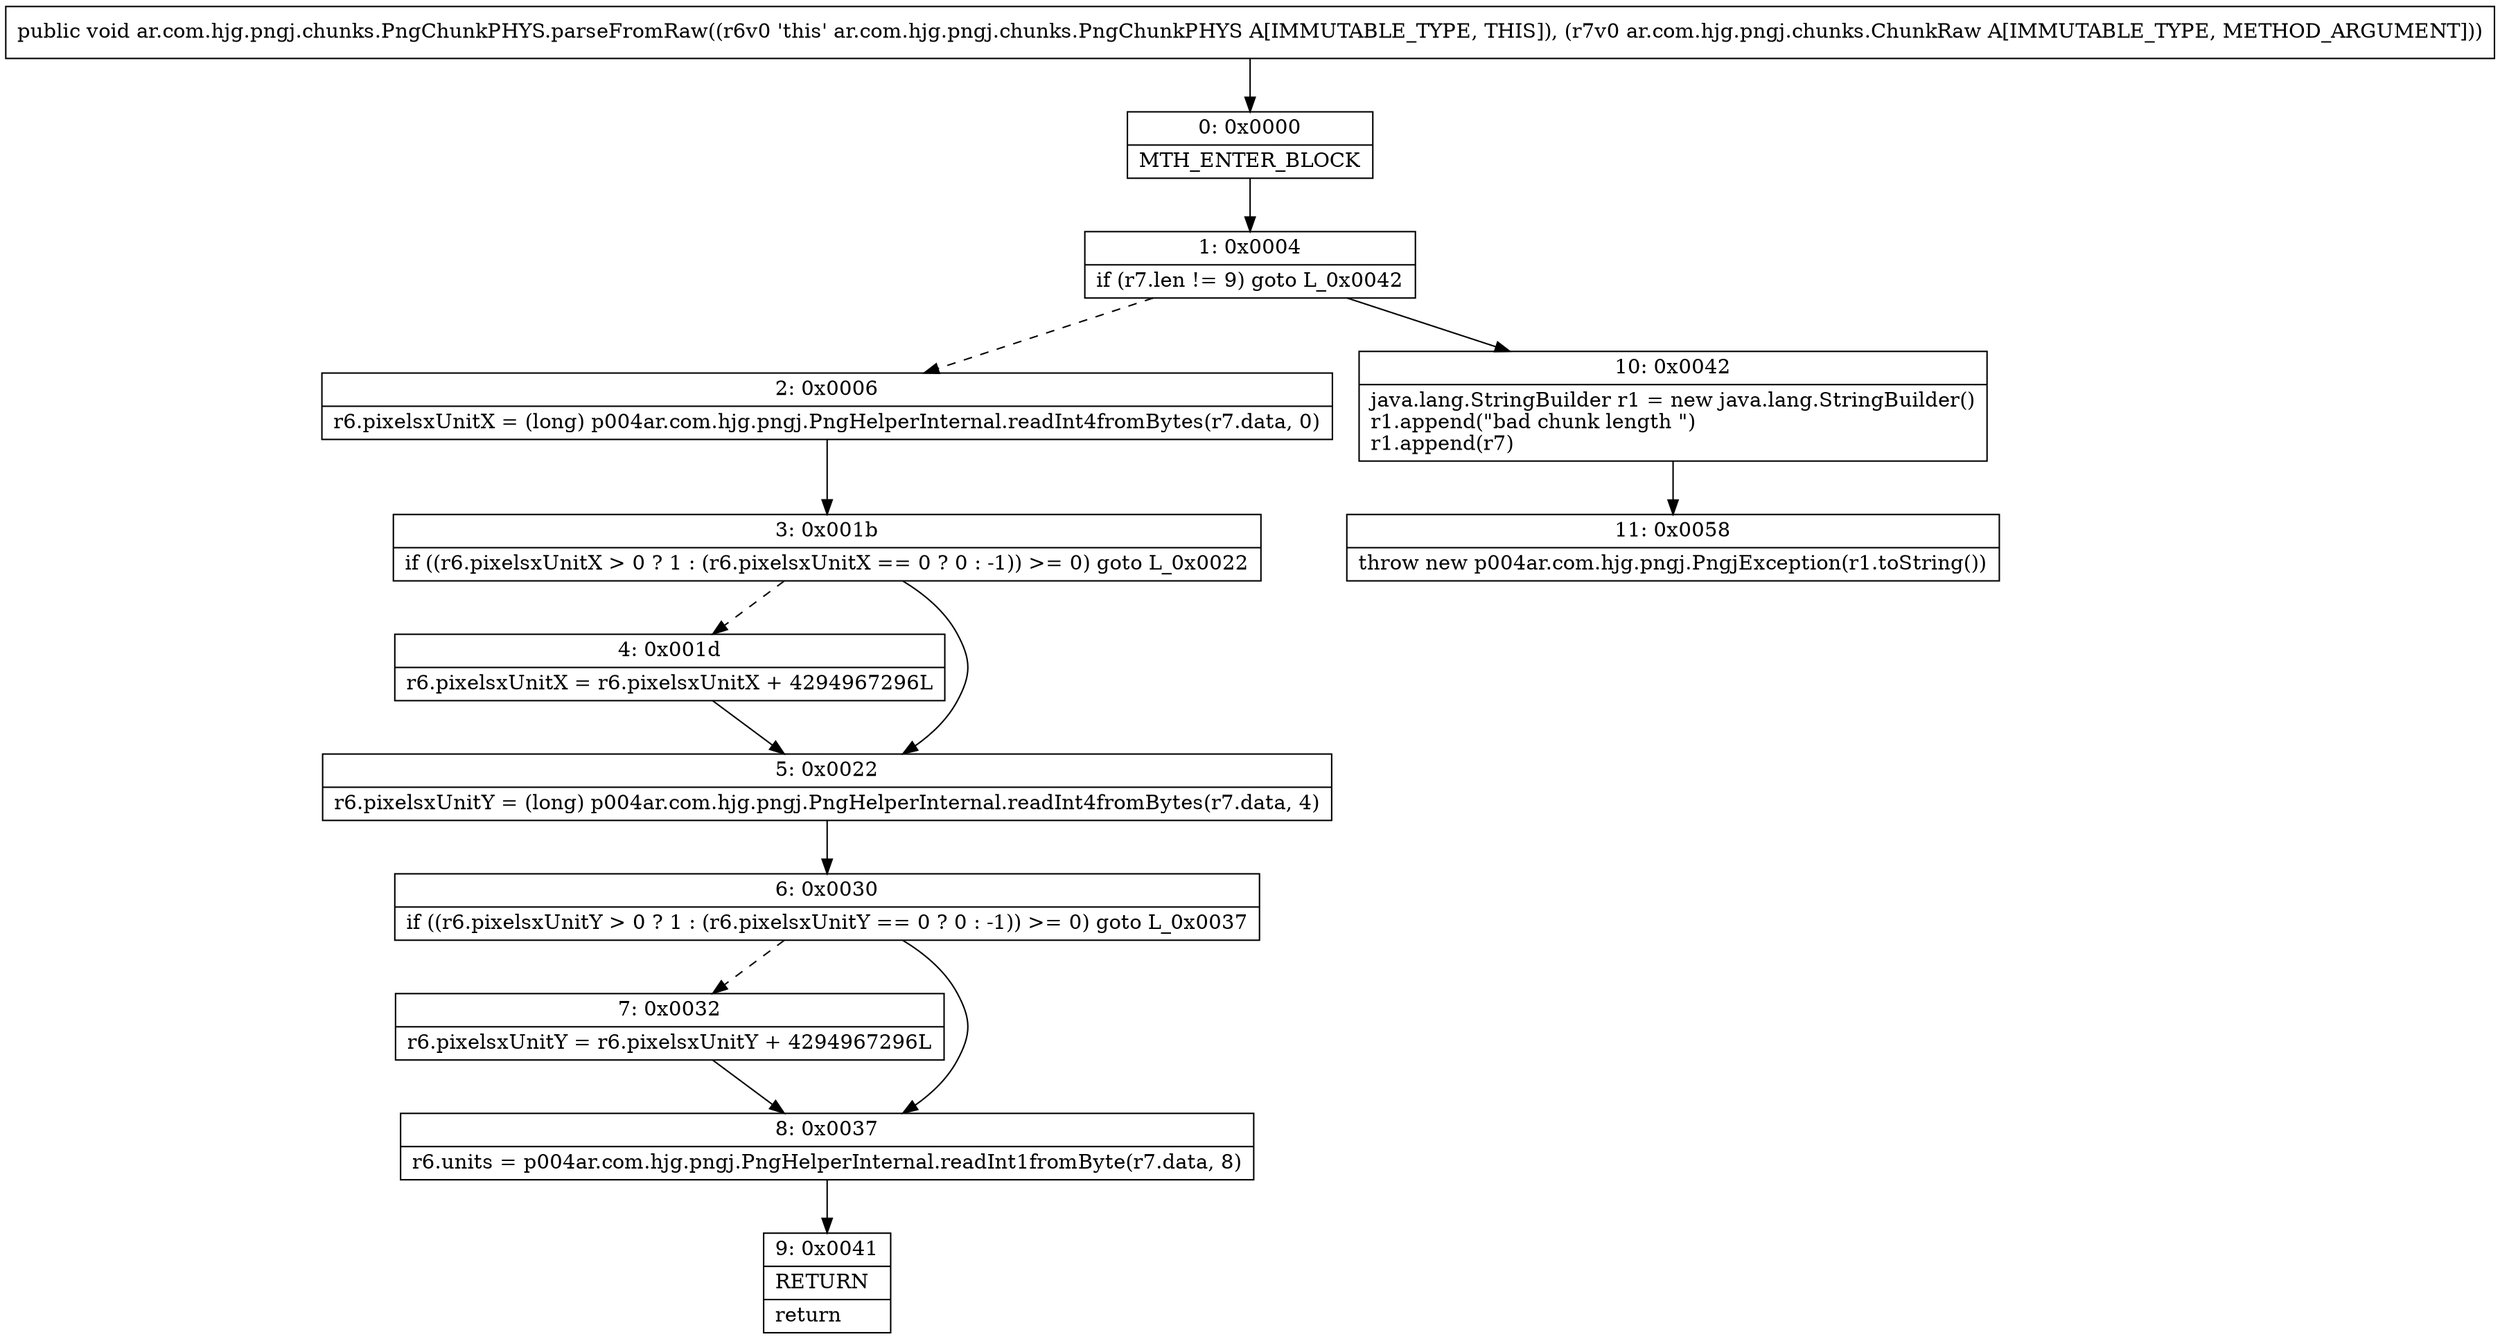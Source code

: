 digraph "CFG forar.com.hjg.pngj.chunks.PngChunkPHYS.parseFromRaw(Lar\/com\/hjg\/pngj\/chunks\/ChunkRaw;)V" {
Node_0 [shape=record,label="{0\:\ 0x0000|MTH_ENTER_BLOCK\l}"];
Node_1 [shape=record,label="{1\:\ 0x0004|if (r7.len != 9) goto L_0x0042\l}"];
Node_2 [shape=record,label="{2\:\ 0x0006|r6.pixelsxUnitX = (long) p004ar.com.hjg.pngj.PngHelperInternal.readInt4fromBytes(r7.data, 0)\l}"];
Node_3 [shape=record,label="{3\:\ 0x001b|if ((r6.pixelsxUnitX \> 0 ? 1 : (r6.pixelsxUnitX == 0 ? 0 : \-1)) \>= 0) goto L_0x0022\l}"];
Node_4 [shape=record,label="{4\:\ 0x001d|r6.pixelsxUnitX = r6.pixelsxUnitX + 4294967296L\l}"];
Node_5 [shape=record,label="{5\:\ 0x0022|r6.pixelsxUnitY = (long) p004ar.com.hjg.pngj.PngHelperInternal.readInt4fromBytes(r7.data, 4)\l}"];
Node_6 [shape=record,label="{6\:\ 0x0030|if ((r6.pixelsxUnitY \> 0 ? 1 : (r6.pixelsxUnitY == 0 ? 0 : \-1)) \>= 0) goto L_0x0037\l}"];
Node_7 [shape=record,label="{7\:\ 0x0032|r6.pixelsxUnitY = r6.pixelsxUnitY + 4294967296L\l}"];
Node_8 [shape=record,label="{8\:\ 0x0037|r6.units = p004ar.com.hjg.pngj.PngHelperInternal.readInt1fromByte(r7.data, 8)\l}"];
Node_9 [shape=record,label="{9\:\ 0x0041|RETURN\l|return\l}"];
Node_10 [shape=record,label="{10\:\ 0x0042|java.lang.StringBuilder r1 = new java.lang.StringBuilder()\lr1.append(\"bad chunk length \")\lr1.append(r7)\l}"];
Node_11 [shape=record,label="{11\:\ 0x0058|throw new p004ar.com.hjg.pngj.PngjException(r1.toString())\l}"];
MethodNode[shape=record,label="{public void ar.com.hjg.pngj.chunks.PngChunkPHYS.parseFromRaw((r6v0 'this' ar.com.hjg.pngj.chunks.PngChunkPHYS A[IMMUTABLE_TYPE, THIS]), (r7v0 ar.com.hjg.pngj.chunks.ChunkRaw A[IMMUTABLE_TYPE, METHOD_ARGUMENT])) }"];
MethodNode -> Node_0;
Node_0 -> Node_1;
Node_1 -> Node_2[style=dashed];
Node_1 -> Node_10;
Node_2 -> Node_3;
Node_3 -> Node_4[style=dashed];
Node_3 -> Node_5;
Node_4 -> Node_5;
Node_5 -> Node_6;
Node_6 -> Node_7[style=dashed];
Node_6 -> Node_8;
Node_7 -> Node_8;
Node_8 -> Node_9;
Node_10 -> Node_11;
}

